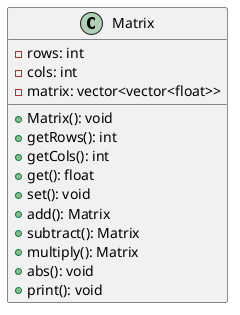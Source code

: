 @startuml
class Matrix {
  -rows: int
  -cols: int
  -matrix: vector<vector<float>>
  +Matrix(): void
  +getRows(): int
  +getCols(): int
  +get(): float
  +set(): void
  +add(): Matrix
  +subtract(): Matrix
  +multiply(): Matrix
  +abs(): void
  +print(): void
}
@enduml
